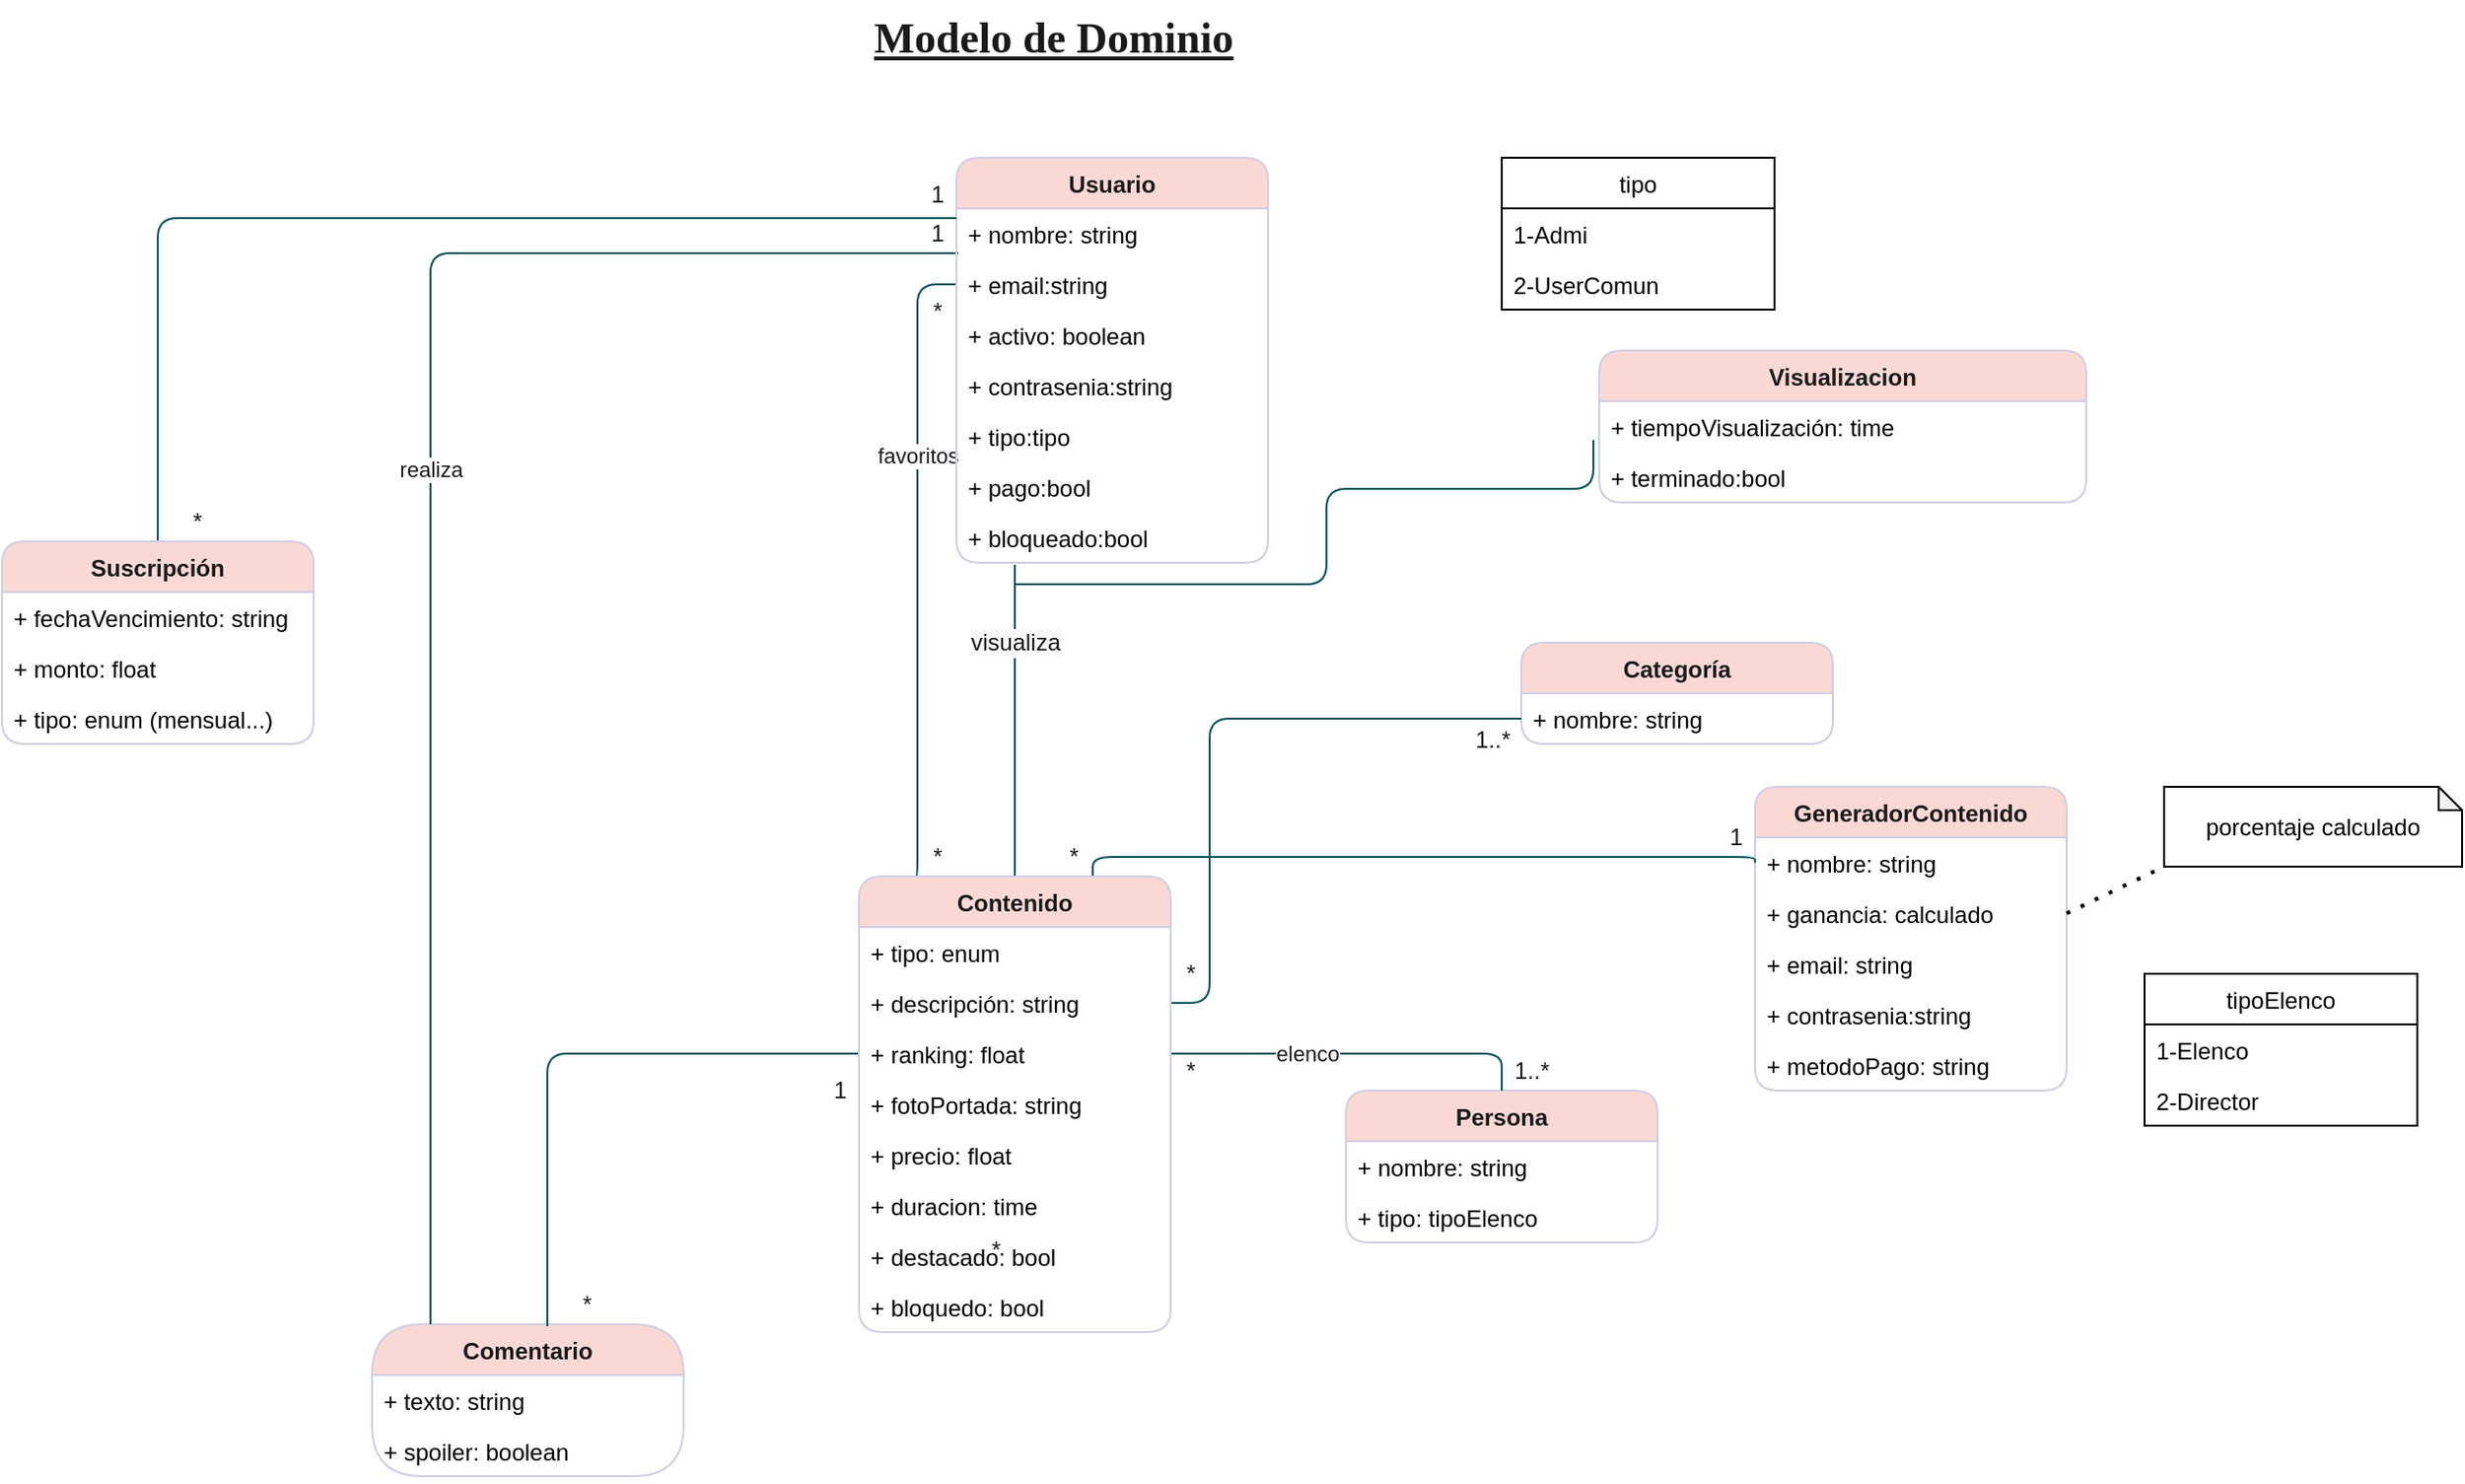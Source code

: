 <mxfile version="15.7.3" type="device" pages="2"><diagram id="Ls-_o7JIN_7BAhij_-Ae" name="Relacional"><mxGraphModel dx="2127" dy="2034" grid="1" gridSize="10" guides="1" tooltips="1" connect="1" arrows="1" fold="1" page="1" pageScale="1" pageWidth="827" pageHeight="1169" math="0" shadow="0"><root><mxCell id="0"/><mxCell id="1" parent="0"/><mxCell id="E4WKJWAHJPoJ-kX5nGv7-1" value="Modelo de Dominio" style="text;html=1;strokeColor=none;fillColor=none;align=center;verticalAlign=middle;whiteSpace=wrap;sketch=0;fontColor=#1A1A1A;fontSize=22;fontStyle=5;fontFamily=Lucida Console;rounded=1;" parent="1" vertex="1"><mxGeometry x="270" y="-170" width="260" height="40" as="geometry"/></mxCell><mxCell id="E4WKJWAHJPoJ-kX5nGv7-25" value="Categoría" style="swimlane;fontStyle=1;align=center;verticalAlign=top;childLayout=stackLayout;horizontal=1;startSize=26;horizontalStack=0;resizeParent=1;resizeParentMax=0;resizeLast=0;collapsible=1;marginBottom=0;sketch=0;fontColor=#1A1A1A;strokeColor=#D0CEE2;fillColor=#FAD9D5;rounded=1;" parent="1" vertex="1"><mxGeometry x="640" y="160" width="160" height="52" as="geometry"/></mxCell><mxCell id="E4WKJWAHJPoJ-kX5nGv7-26" value="+ nombre: string" style="text;strokeColor=none;fillColor=none;align=left;verticalAlign=top;spacingLeft=4;spacingRight=4;overflow=hidden;rotatable=0;points=[[0,0.5],[1,0.5]];portConstraint=eastwest;rounded=1;" parent="E4WKJWAHJPoJ-kX5nGv7-25" vertex="1"><mxGeometry y="26" width="160" height="26" as="geometry"/></mxCell><mxCell id="E4WKJWAHJPoJ-kX5nGv7-30" value="GeneradorContenido" style="swimlane;fontStyle=1;align=center;verticalAlign=top;childLayout=stackLayout;horizontal=1;startSize=26;horizontalStack=0;resizeParent=1;resizeParentMax=0;resizeLast=0;collapsible=1;marginBottom=0;sketch=0;fontColor=#1A1A1A;strokeColor=#D0CEE2;fillColor=#FAD9D5;rounded=1;" parent="1" vertex="1"><mxGeometry x="760" y="234" width="160" height="156" as="geometry"/></mxCell><mxCell id="E4WKJWAHJPoJ-kX5nGv7-31" value="+ nombre: string&#10;" style="text;strokeColor=none;fillColor=none;align=left;verticalAlign=top;spacingLeft=4;spacingRight=4;overflow=hidden;rotatable=0;points=[[0,0.5],[1,0.5]];portConstraint=eastwest;rounded=1;" parent="E4WKJWAHJPoJ-kX5nGv7-30" vertex="1"><mxGeometry y="26" width="160" height="26" as="geometry"/></mxCell><mxCell id="eIcZFwg8ODV4cr5MEJLx-1" value="+ ganancia: calculado" style="text;strokeColor=none;fillColor=none;align=left;verticalAlign=top;spacingLeft=4;spacingRight=4;overflow=hidden;rotatable=0;points=[[0,0.5],[1,0.5]];portConstraint=eastwest;rounded=1;" parent="E4WKJWAHJPoJ-kX5nGv7-30" vertex="1"><mxGeometry y="52" width="160" height="26" as="geometry"/></mxCell><mxCell id="eIcZFwg8ODV4cr5MEJLx-13" value="+ email: string&#10;" style="text;strokeColor=none;fillColor=none;align=left;verticalAlign=top;spacingLeft=4;spacingRight=4;overflow=hidden;rotatable=0;points=[[0,0.5],[1,0.5]];portConstraint=eastwest;rounded=1;" parent="E4WKJWAHJPoJ-kX5nGv7-30" vertex="1"><mxGeometry y="78" width="160" height="26" as="geometry"/></mxCell><mxCell id="eIcZFwg8ODV4cr5MEJLx-14" value="+ contrasenia:string&#10;" style="text;strokeColor=none;fillColor=none;align=left;verticalAlign=top;spacingLeft=4;spacingRight=4;overflow=hidden;rotatable=0;points=[[0,0.5],[1,0.5]];portConstraint=eastwest;rounded=1;" parent="E4WKJWAHJPoJ-kX5nGv7-30" vertex="1"><mxGeometry y="104" width="160" height="26" as="geometry"/></mxCell><mxCell id="enf8LfuknPWUhhPws0sm-6" value="+ metodoPago: string" style="text;strokeColor=none;fillColor=none;align=left;verticalAlign=top;spacingLeft=4;spacingRight=4;overflow=hidden;rotatable=0;points=[[0,0.5],[1,0.5]];portConstraint=eastwest;rounded=1;" parent="E4WKJWAHJPoJ-kX5nGv7-30" vertex="1"><mxGeometry y="130" width="160" height="26" as="geometry"/></mxCell><mxCell id="E4WKJWAHJPoJ-kX5nGv7-45" style="edgeStyle=orthogonalEdgeStyle;curved=0;rounded=1;sketch=0;orthogonalLoop=1;jettySize=auto;html=1;entryX=0.5;entryY=0;entryDx=0;entryDy=0;fontColor=#1A1A1A;strokeColor=#09555B;endArrow=none;endFill=0;" parent="1" edge="1"><mxGeometry relative="1" as="geometry"><mxPoint x="380" y="120" as="sourcePoint"/><mxPoint x="380" y="280" as="targetPoint"/><Array as="points"><mxPoint x="380" y="120"/></Array></mxGeometry></mxCell><mxCell id="E4WKJWAHJPoJ-kX5nGv7-77" value="&lt;span style=&quot;font-size: 12px ; background-color: rgb(248 , 249 , 250)&quot;&gt;visualiza&lt;/span&gt;" style="edgeLabel;html=1;align=center;verticalAlign=middle;resizable=0;points=[];fontColor=#1A1A1A;" parent="E4WKJWAHJPoJ-kX5nGv7-45" vertex="1" connectable="0"><mxGeometry x="-0.225" y="-2" relative="1" as="geometry"><mxPoint x="2" y="-22" as="offset"/></mxGeometry></mxCell><mxCell id="E4WKJWAHJPoJ-kX5nGv7-40" value="Comentario" style="swimlane;fontStyle=1;align=center;verticalAlign=top;childLayout=stackLayout;horizontal=1;startSize=26;horizontalStack=0;resizeParent=1;resizeParentMax=0;resizeLast=0;collapsible=1;marginBottom=0;sketch=0;fontColor=#1A1A1A;strokeColor=#D0CEE2;fillColor=#FAD9D5;rounded=1;arcSize=50;" parent="1" vertex="1"><mxGeometry x="50" y="510" width="160" height="78" as="geometry"><mxRectangle x="-50" y="510" width="100" height="26" as="alternateBounds"/></mxGeometry></mxCell><mxCell id="E4WKJWAHJPoJ-kX5nGv7-41" value="+ texto: string" style="text;strokeColor=none;fillColor=none;align=left;verticalAlign=top;spacingLeft=4;spacingRight=4;overflow=hidden;rotatable=0;points=[[0,0.5],[1,0.5]];portConstraint=eastwest;rounded=1;" parent="E4WKJWAHJPoJ-kX5nGv7-40" vertex="1"><mxGeometry y="26" width="160" height="26" as="geometry"/></mxCell><mxCell id="E4WKJWAHJPoJ-kX5nGv7-42" value="+ spoiler: boolean" style="text;strokeColor=none;fillColor=none;align=left;verticalAlign=top;spacingLeft=4;spacingRight=4;overflow=hidden;rotatable=0;points=[[0,0.5],[1,0.5]];portConstraint=eastwest;rounded=1;" parent="E4WKJWAHJPoJ-kX5nGv7-40" vertex="1"><mxGeometry y="52" width="160" height="26" as="geometry"/></mxCell><mxCell id="E4WKJWAHJPoJ-kX5nGv7-46" value="Visualizacion" style="swimlane;fontStyle=1;align=center;verticalAlign=top;childLayout=stackLayout;horizontal=1;startSize=26;horizontalStack=0;resizeParent=1;resizeParentMax=0;resizeLast=0;collapsible=1;marginBottom=0;sketch=0;fontColor=#1A1A1A;strokeColor=#D0CEE2;fillColor=#FAD9D5;rounded=1;" parent="1" vertex="1"><mxGeometry x="680" y="10" width="250" height="78" as="geometry"><mxRectangle x="110" y="455" width="260" height="26" as="alternateBounds"/></mxGeometry></mxCell><mxCell id="enf8LfuknPWUhhPws0sm-2" value="+ tiempoVisualización: time" style="text;strokeColor=none;fillColor=none;align=left;verticalAlign=top;spacingLeft=4;spacingRight=4;overflow=hidden;rotatable=0;points=[[0,0.5],[1,0.5]];portConstraint=eastwest;rounded=1;" parent="E4WKJWAHJPoJ-kX5nGv7-46" vertex="1"><mxGeometry y="26" width="250" height="26" as="geometry"/></mxCell><mxCell id="enf8LfuknPWUhhPws0sm-1" value="+ terminado:bool" style="text;strokeColor=none;fillColor=none;align=left;verticalAlign=top;spacingLeft=4;spacingRight=4;overflow=hidden;rotatable=0;points=[[0,0.5],[1,0.5]];portConstraint=eastwest;rounded=1;" parent="E4WKJWAHJPoJ-kX5nGv7-46" vertex="1"><mxGeometry y="52" width="250" height="26" as="geometry"/></mxCell><mxCell id="E4WKJWAHJPoJ-kX5nGv7-52" style="edgeStyle=orthogonalEdgeStyle;curved=0;rounded=1;sketch=0;orthogonalLoop=1;jettySize=auto;html=1;entryX=0;entryY=0.5;entryDx=0;entryDy=0;fontColor=#1A1A1A;endArrow=none;endFill=0;strokeColor=#09555B;" parent="1" target="E4WKJWAHJPoJ-kX5nGv7-26" edge="1"><mxGeometry relative="1" as="geometry"><mxPoint x="460" y="345" as="sourcePoint"/><mxPoint x="640" y="225" as="targetPoint"/><Array as="points"><mxPoint x="480" y="345"/><mxPoint x="480" y="199"/></Array></mxGeometry></mxCell><mxCell id="E4WKJWAHJPoJ-kX5nGv7-53" value="1..*&lt;br&gt;" style="text;html=1;align=center;verticalAlign=middle;resizable=0;points=[];autosize=1;strokeColor=none;fontColor=#1A1A1A;" parent="1" vertex="1"><mxGeometry x="610" y="200" width="30" height="20" as="geometry"/></mxCell><mxCell id="E4WKJWAHJPoJ-kX5nGv7-56" value="Persona" style="swimlane;fontStyle=1;align=center;verticalAlign=top;childLayout=stackLayout;horizontal=1;startSize=26;horizontalStack=0;resizeParent=1;resizeParentMax=0;resizeLast=0;collapsible=1;marginBottom=0;sketch=0;fontColor=#1A1A1A;strokeColor=#D0CEE2;fillColor=#FAD9D5;rounded=1;" parent="1" vertex="1"><mxGeometry x="550" y="390" width="160" height="78" as="geometry"/></mxCell><mxCell id="E4WKJWAHJPoJ-kX5nGv7-57" value="+ nombre: string" style="text;strokeColor=none;fillColor=none;align=left;verticalAlign=top;spacingLeft=4;spacingRight=4;overflow=hidden;rotatable=0;points=[[0,0.5],[1,0.5]];portConstraint=eastwest;rounded=1;" parent="E4WKJWAHJPoJ-kX5nGv7-56" vertex="1"><mxGeometry y="26" width="160" height="26" as="geometry"/></mxCell><mxCell id="RO8DZL4vetrmdhFQy2fv-1" value="+ tipo: tipoElenco" style="text;strokeColor=none;fillColor=none;align=left;verticalAlign=top;spacingLeft=4;spacingRight=4;overflow=hidden;rotatable=0;points=[[0,0.5],[1,0.5]];portConstraint=eastwest;rounded=1;" parent="E4WKJWAHJPoJ-kX5nGv7-56" vertex="1"><mxGeometry y="52" width="160" height="26" as="geometry"/></mxCell><mxCell id="E4WKJWAHJPoJ-kX5nGv7-61" style="edgeStyle=orthogonalEdgeStyle;curved=0;rounded=1;sketch=0;orthogonalLoop=1;jettySize=auto;html=1;exitX=1;exitY=0.5;exitDx=0;exitDy=0;entryX=0.5;entryY=0;entryDx=0;entryDy=0;fontColor=#1A1A1A;endArrow=none;endFill=0;strokeColor=#09555B;" parent="1" target="E4WKJWAHJPoJ-kX5nGv7-56" edge="1"><mxGeometry relative="1" as="geometry"><mxPoint x="460" y="371" as="sourcePoint"/><Array as="points"><mxPoint x="630" y="371"/><mxPoint x="630" y="384"/></Array></mxGeometry></mxCell><mxCell id="E4WKJWAHJPoJ-kX5nGv7-64" value="elenco" style="edgeLabel;html=1;align=center;verticalAlign=middle;resizable=0;points=[];fontColor=#1A1A1A;" parent="E4WKJWAHJPoJ-kX5nGv7-61" vertex="1" connectable="0"><mxGeometry x="-0.285" y="-4" relative="1" as="geometry"><mxPoint x="2" y="-4" as="offset"/></mxGeometry></mxCell><mxCell id="E4WKJWAHJPoJ-kX5nGv7-66" value="1..*&lt;br&gt;" style="text;html=1;align=center;verticalAlign=middle;resizable=0;points=[];autosize=1;strokeColor=none;fontColor=#1A1A1A;" parent="1" vertex="1"><mxGeometry x="630" y="370" width="30" height="20" as="geometry"/></mxCell><mxCell id="E4WKJWAHJPoJ-kX5nGv7-68" value="*" style="text;html=1;align=center;verticalAlign=middle;resizable=0;points=[];autosize=1;strokeColor=none;fontColor=#1A1A1A;" parent="1" vertex="1"><mxGeometry x="360" y="462" width="20" height="20" as="geometry"/></mxCell><mxCell id="E4WKJWAHJPoJ-kX5nGv7-69" value="*" style="text;html=1;align=center;verticalAlign=middle;resizable=0;points=[];autosize=1;strokeColor=none;fontColor=#1A1A1A;" parent="1" vertex="1"><mxGeometry x="460" y="370" width="20" height="20" as="geometry"/></mxCell><mxCell id="E4WKJWAHJPoJ-kX5nGv7-70" value="*" style="text;html=1;align=center;verticalAlign=middle;resizable=0;points=[];autosize=1;strokeColor=none;fontColor=#1A1A1A;" parent="1" vertex="1"><mxGeometry x="460" y="320" width="20" height="20" as="geometry"/></mxCell><mxCell id="E4WKJWAHJPoJ-kX5nGv7-73" style="edgeStyle=orthogonalEdgeStyle;curved=0;rounded=1;sketch=0;orthogonalLoop=1;jettySize=auto;html=1;exitX=0;exitY=0.5;exitDx=0;exitDy=0;entryX=0.175;entryY=0.004;entryDx=0;entryDy=0;fontColor=#1A1A1A;endArrow=none;endFill=0;strokeColor=#09555B;entryPerimeter=0;" parent="1" source="E4WKJWAHJPoJ-kX5nGv7-100" target="E4WKJWAHJPoJ-kX5nGv7-130" edge="1"><mxGeometry relative="1" as="geometry"><mxPoint x="300" y="139" as="sourcePoint"/><mxPoint x="300" y="345" as="targetPoint"/><Array as="points"><mxPoint x="330" y="-24"/><mxPoint x="330" y="281"/></Array></mxGeometry></mxCell><mxCell id="E4WKJWAHJPoJ-kX5nGv7-74" value="favoritos" style="edgeLabel;html=1;align=center;verticalAlign=middle;resizable=0;points=[];fontColor=#1A1A1A;" parent="E4WKJWAHJPoJ-kX5nGv7-73" vertex="1" connectable="0"><mxGeometry x="-0.213" y="1" relative="1" as="geometry"><mxPoint x="-1" y="-21" as="offset"/></mxGeometry></mxCell><mxCell id="E4WKJWAHJPoJ-kX5nGv7-75" value="*" style="text;html=1;align=center;verticalAlign=middle;resizable=0;points=[];autosize=1;strokeColor=none;fontColor=#1A1A1A;" parent="1" vertex="1"><mxGeometry x="330" y="260" width="20" height="20" as="geometry"/></mxCell><mxCell id="E4WKJWAHJPoJ-kX5nGv7-76" value="*" style="text;html=1;align=center;verticalAlign=middle;resizable=0;points=[];autosize=1;strokeColor=none;fontColor=#1A1A1A;" parent="1" vertex="1"><mxGeometry x="330" y="-20" width="20" height="20" as="geometry"/></mxCell><mxCell id="E4WKJWAHJPoJ-kX5nGv7-78" style="edgeStyle=orthogonalEdgeStyle;curved=0;rounded=1;sketch=0;orthogonalLoop=1;jettySize=auto;html=1;entryX=0.75;entryY=0;entryDx=0;entryDy=0;fontColor=#1A1A1A;endArrow=none;endFill=0;strokeColor=#09555B;exitX=0;exitY=0.5;exitDx=0;exitDy=0;" parent="1" source="E4WKJWAHJPoJ-kX5nGv7-31" edge="1"><mxGeometry relative="1" as="geometry"><mxPoint x="420" y="280" as="targetPoint"/><Array as="points"><mxPoint x="760" y="270"/><mxPoint x="420" y="270"/></Array><mxPoint x="700" y="270" as="sourcePoint"/></mxGeometry></mxCell><mxCell id="E4WKJWAHJPoJ-kX5nGv7-79" value="*" style="text;html=1;align=center;verticalAlign=middle;resizable=0;points=[];autosize=1;strokeColor=none;fontColor=#1A1A1A;" parent="1" vertex="1"><mxGeometry x="400" y="260" width="20" height="20" as="geometry"/></mxCell><mxCell id="E4WKJWAHJPoJ-kX5nGv7-80" value="1" style="text;html=1;align=center;verticalAlign=middle;resizable=0;points=[];autosize=1;strokeColor=none;fontColor=#1A1A1A;" parent="1" vertex="1"><mxGeometry x="740" y="250" width="20" height="20" as="geometry"/></mxCell><mxCell id="E4WKJWAHJPoJ-kX5nGv7-81" style="edgeStyle=orthogonalEdgeStyle;curved=0;rounded=1;sketch=0;orthogonalLoop=1;jettySize=auto;html=1;exitX=0.006;exitY=0.885;exitDx=0;exitDy=0;fontColor=#1A1A1A;endArrow=none;endFill=0;strokeColor=#09555B;exitPerimeter=0;" parent="1" source="E4WKJWAHJPoJ-kX5nGv7-99" edge="1"><mxGeometry relative="1" as="geometry"><mxPoint x="300" y="139" as="sourcePoint"/><Array as="points"><mxPoint x="80" y="-40"/><mxPoint x="80" y="510"/></Array><mxPoint x="80" y="510" as="targetPoint"/></mxGeometry></mxCell><mxCell id="E4WKJWAHJPoJ-kX5nGv7-89" value="realiza" style="edgeLabel;html=1;align=center;verticalAlign=middle;resizable=0;points=[];fontColor=#1A1A1A;" parent="E4WKJWAHJPoJ-kX5nGv7-81" vertex="1" connectable="0"><mxGeometry x="0.373" y="1" relative="1" as="geometry"><mxPoint x="-1" y="-182" as="offset"/></mxGeometry></mxCell><mxCell id="E4WKJWAHJPoJ-kX5nGv7-84" value="1" style="text;html=1;align=center;verticalAlign=middle;resizable=0;points=[];autosize=1;strokeColor=none;fontColor=#1A1A1A;" parent="1" vertex="1"><mxGeometry x="280" y="380" width="20" height="20" as="geometry"/></mxCell><mxCell id="E4WKJWAHJPoJ-kX5nGv7-86" value="*" style="text;html=1;align=center;verticalAlign=middle;resizable=0;points=[];autosize=1;strokeColor=none;fontColor=#1A1A1A;" parent="1" vertex="1"><mxGeometry x="150" y="490" width="20" height="20" as="geometry"/></mxCell><mxCell id="E4WKJWAHJPoJ-kX5nGv7-87" value="1" style="text;html=1;align=center;verticalAlign=middle;resizable=0;points=[];autosize=1;strokeColor=none;fontColor=#1A1A1A;" parent="1" vertex="1"><mxGeometry x="330" y="-60" width="20" height="20" as="geometry"/></mxCell><mxCell id="E4WKJWAHJPoJ-kX5nGv7-98" value="Usuario" style="swimlane;fontStyle=1;align=center;verticalAlign=top;childLayout=stackLayout;horizontal=1;startSize=26;horizontalStack=0;resizeParent=1;resizeParentMax=0;resizeLast=0;collapsible=1;marginBottom=0;sketch=0;fontColor=#1A1A1A;strokeColor=#D0CEE2;fillColor=#FAD9D5;rounded=1;" parent="1" vertex="1"><mxGeometry x="350" y="-89" width="160" height="208" as="geometry"/></mxCell><mxCell id="E4WKJWAHJPoJ-kX5nGv7-99" value="+ nombre: string" style="text;strokeColor=none;fillColor=none;align=left;verticalAlign=top;spacingLeft=4;spacingRight=4;overflow=hidden;rotatable=0;points=[[0,0.5],[1,0.5]];portConstraint=eastwest;rounded=1;" parent="E4WKJWAHJPoJ-kX5nGv7-98" vertex="1"><mxGeometry y="26" width="160" height="26" as="geometry"/></mxCell><mxCell id="E4WKJWAHJPoJ-kX5nGv7-100" value="+ email:string" style="text;strokeColor=none;fillColor=none;align=left;verticalAlign=top;spacingLeft=4;spacingRight=4;overflow=hidden;rotatable=0;points=[[0,0.5],[1,0.5]];portConstraint=eastwest;rounded=1;" parent="E4WKJWAHJPoJ-kX5nGv7-98" vertex="1"><mxGeometry y="52" width="160" height="26" as="geometry"/></mxCell><mxCell id="eIcZFwg8ODV4cr5MEJLx-6" value="+ activo: boolean" style="text;strokeColor=none;fillColor=none;align=left;verticalAlign=top;spacingLeft=4;spacingRight=4;overflow=hidden;rotatable=0;points=[[0,0.5],[1,0.5]];portConstraint=eastwest;rounded=1;" parent="E4WKJWAHJPoJ-kX5nGv7-98" vertex="1"><mxGeometry y="78" width="160" height="26" as="geometry"/></mxCell><mxCell id="eIcZFwg8ODV4cr5MEJLx-7" value="+ contrasenia:string" style="text;strokeColor=none;fillColor=none;align=left;verticalAlign=top;spacingLeft=4;spacingRight=4;overflow=hidden;rotatable=0;points=[[0,0.5],[1,0.5]];portConstraint=eastwest;rounded=1;" parent="E4WKJWAHJPoJ-kX5nGv7-98" vertex="1"><mxGeometry y="104" width="160" height="26" as="geometry"/></mxCell><mxCell id="eIcZFwg8ODV4cr5MEJLx-8" value="+ tipo:tipo" style="text;strokeColor=none;fillColor=none;align=left;verticalAlign=top;spacingLeft=4;spacingRight=4;overflow=hidden;rotatable=0;points=[[0,0.5],[1,0.5]];portConstraint=eastwest;rounded=1;" parent="E4WKJWAHJPoJ-kX5nGv7-98" vertex="1"><mxGeometry y="130" width="160" height="26" as="geometry"/></mxCell><mxCell id="enf8LfuknPWUhhPws0sm-3" value="+ pago:bool" style="text;strokeColor=none;fillColor=none;align=left;verticalAlign=top;spacingLeft=4;spacingRight=4;overflow=hidden;rotatable=0;points=[[0,0.5],[1,0.5]];portConstraint=eastwest;rounded=1;" parent="E4WKJWAHJPoJ-kX5nGv7-98" vertex="1"><mxGeometry y="156" width="160" height="26" as="geometry"/></mxCell><mxCell id="enf8LfuknPWUhhPws0sm-4" value="+ bloqueado:bool" style="text;strokeColor=none;fillColor=none;align=left;verticalAlign=top;spacingLeft=4;spacingRight=4;overflow=hidden;rotatable=0;points=[[0,0.5],[1,0.5]];portConstraint=eastwest;rounded=1;" parent="E4WKJWAHJPoJ-kX5nGv7-98" vertex="1"><mxGeometry y="182" width="160" height="26" as="geometry"/></mxCell><mxCell id="E4WKJWAHJPoJ-kX5nGv7-112" style="edgeStyle=orthogonalEdgeStyle;curved=0;rounded=1;sketch=0;orthogonalLoop=1;jettySize=auto;html=1;exitX=0.5;exitY=0;exitDx=0;exitDy=0;entryX=0;entryY=0.192;entryDx=0;entryDy=0;fontColor=#1A1A1A;endArrow=none;endFill=0;strokeColor=#09555B;entryPerimeter=0;" parent="1" source="E4WKJWAHJPoJ-kX5nGv7-107" target="E4WKJWAHJPoJ-kX5nGv7-99" edge="1"><mxGeometry relative="1" as="geometry"><Array as="points"><mxPoint x="-60" y="-58"/></Array></mxGeometry></mxCell><mxCell id="E4WKJWAHJPoJ-kX5nGv7-107" value="Suscripción" style="swimlane;fontStyle=1;align=center;verticalAlign=top;childLayout=stackLayout;horizontal=1;startSize=26;horizontalStack=0;resizeParent=1;resizeParentMax=0;resizeLast=0;collapsible=1;marginBottom=0;sketch=0;fontColor=#1A1A1A;strokeColor=#D0CEE2;fillColor=#FAD9D5;rounded=1;" parent="1" vertex="1"><mxGeometry x="-140" y="108" width="160" height="104" as="geometry"/></mxCell><mxCell id="E4WKJWAHJPoJ-kX5nGv7-111" value="+ fechaVencimiento: string" style="text;strokeColor=none;fillColor=none;align=left;verticalAlign=top;spacingLeft=4;spacingRight=4;overflow=hidden;rotatable=0;points=[[0,0.5],[1,0.5]];portConstraint=eastwest;rounded=1;" parent="E4WKJWAHJPoJ-kX5nGv7-107" vertex="1"><mxGeometry y="26" width="160" height="26" as="geometry"/></mxCell><mxCell id="E4WKJWAHJPoJ-kX5nGv7-108" value="+ monto: float" style="text;strokeColor=none;fillColor=none;align=left;verticalAlign=top;spacingLeft=4;spacingRight=4;overflow=hidden;rotatable=0;points=[[0,0.5],[1,0.5]];portConstraint=eastwest;rounded=1;" parent="E4WKJWAHJPoJ-kX5nGv7-107" vertex="1"><mxGeometry y="52" width="160" height="26" as="geometry"/></mxCell><mxCell id="E4WKJWAHJPoJ-kX5nGv7-114" value="+ tipo: enum (mensual...)" style="text;strokeColor=none;fillColor=none;align=left;verticalAlign=top;spacingLeft=4;spacingRight=4;overflow=hidden;rotatable=0;points=[[0,0.5],[1,0.5]];portConstraint=eastwest;rounded=1;" parent="E4WKJWAHJPoJ-kX5nGv7-107" vertex="1"><mxGeometry y="78" width="160" height="26" as="geometry"/></mxCell><mxCell id="E4WKJWAHJPoJ-kX5nGv7-115" value="*" style="text;html=1;align=center;verticalAlign=middle;resizable=0;points=[];autosize=1;strokeColor=none;fontColor=#1A1A1A;" parent="1" vertex="1"><mxGeometry x="-50" y="88" width="20" height="20" as="geometry"/></mxCell><mxCell id="E4WKJWAHJPoJ-kX5nGv7-116" value="1" style="text;html=1;align=center;verticalAlign=middle;resizable=0;points=[];autosize=1;strokeColor=none;fontColor=#1A1A1A;" parent="1" vertex="1"><mxGeometry x="330" y="-80" width="20" height="20" as="geometry"/></mxCell><mxCell id="E4WKJWAHJPoJ-kX5nGv7-129" style="edgeStyle=orthogonalEdgeStyle;curved=0;rounded=1;sketch=0;orthogonalLoop=1;jettySize=auto;html=1;exitX=0;exitY=0.5;exitDx=0;exitDy=0;fontColor=#1A1A1A;endArrow=none;endFill=0;strokeColor=#09555B;" parent="1" edge="1"><mxGeometry relative="1" as="geometry"><mxPoint x="300" y="371" as="sourcePoint"/><mxPoint x="140" y="511" as="targetPoint"/><Array as="points"><mxPoint x="140" y="371"/><mxPoint x="140" y="511"/></Array></mxGeometry></mxCell><mxCell id="E4WKJWAHJPoJ-kX5nGv7-130" value="Contenido" style="swimlane;fontStyle=1;align=center;verticalAlign=top;childLayout=stackLayout;horizontal=1;startSize=26;horizontalStack=0;resizeParent=1;resizeParentMax=0;resizeLast=0;collapsible=1;marginBottom=0;sketch=0;fontColor=#1A1A1A;strokeColor=#D0CEE2;fillColor=#FAD9D5;rounded=1;" parent="1" vertex="1"><mxGeometry x="300" y="280" width="160" height="234" as="geometry"/></mxCell><mxCell id="E4WKJWAHJPoJ-kX5nGv7-131" value="+ tipo: enum" style="text;strokeColor=none;fillColor=none;align=left;verticalAlign=top;spacingLeft=4;spacingRight=4;overflow=hidden;rotatable=0;points=[[0,0.5],[1,0.5]];portConstraint=eastwest;rounded=1;" parent="E4WKJWAHJPoJ-kX5nGv7-130" vertex="1"><mxGeometry y="26" width="160" height="26" as="geometry"/></mxCell><mxCell id="E4WKJWAHJPoJ-kX5nGv7-132" value="+ descripción: string" style="text;strokeColor=none;fillColor=none;align=left;verticalAlign=top;spacingLeft=4;spacingRight=4;overflow=hidden;rotatable=0;points=[[0,0.5],[1,0.5]];portConstraint=eastwest;rounded=1;" parent="E4WKJWAHJPoJ-kX5nGv7-130" vertex="1"><mxGeometry y="52" width="160" height="26" as="geometry"/></mxCell><mxCell id="E4WKJWAHJPoJ-kX5nGv7-133" value="+ ranking: float&#10;" style="text;strokeColor=none;fillColor=none;align=left;verticalAlign=top;spacingLeft=4;spacingRight=4;overflow=hidden;rotatable=0;points=[[0,0.5],[1,0.5]];portConstraint=eastwest;rounded=1;" parent="E4WKJWAHJPoJ-kX5nGv7-130" vertex="1"><mxGeometry y="78" width="160" height="26" as="geometry"/></mxCell><mxCell id="E4WKJWAHJPoJ-kX5nGv7-134" value="+ fotoPortada: string" style="text;strokeColor=none;fillColor=none;align=left;verticalAlign=top;spacingLeft=4;spacingRight=4;overflow=hidden;rotatable=0;points=[[0,0.5],[1,0.5]];portConstraint=eastwest;rounded=1;" parent="E4WKJWAHJPoJ-kX5nGv7-130" vertex="1"><mxGeometry y="104" width="160" height="26" as="geometry"/></mxCell><mxCell id="E4WKJWAHJPoJ-kX5nGv7-135" value="+ precio: float" style="text;strokeColor=none;fillColor=none;align=left;verticalAlign=top;spacingLeft=4;spacingRight=4;overflow=hidden;rotatable=0;points=[[0,0.5],[1,0.5]];portConstraint=eastwest;rounded=1;" parent="E4WKJWAHJPoJ-kX5nGv7-130" vertex="1"><mxGeometry y="130" width="160" height="26" as="geometry"/></mxCell><mxCell id="E4WKJWAHJPoJ-kX5nGv7-136" value="+ duracion: time" style="text;strokeColor=none;fillColor=none;align=left;verticalAlign=top;spacingLeft=4;spacingRight=4;overflow=hidden;rotatable=0;points=[[0,0.5],[1,0.5]];portConstraint=eastwest;rounded=1;" parent="E4WKJWAHJPoJ-kX5nGv7-130" vertex="1"><mxGeometry y="156" width="160" height="26" as="geometry"/></mxCell><mxCell id="eIcZFwg8ODV4cr5MEJLx-5" value="+ destacado: bool" style="text;strokeColor=none;fillColor=none;align=left;verticalAlign=top;spacingLeft=4;spacingRight=4;overflow=hidden;rotatable=0;points=[[0,0.5],[1,0.5]];portConstraint=eastwest;rounded=1;" parent="E4WKJWAHJPoJ-kX5nGv7-130" vertex="1"><mxGeometry y="182" width="160" height="26" as="geometry"/></mxCell><mxCell id="qMhUxZiJpOl23nto0dTT-2" value="+ bloquedo: bool" style="text;strokeColor=none;fillColor=none;align=left;verticalAlign=top;spacingLeft=4;spacingRight=4;overflow=hidden;rotatable=0;points=[[0,0.5],[1,0.5]];portConstraint=eastwest;rounded=1;" vertex="1" parent="E4WKJWAHJPoJ-kX5nGv7-130"><mxGeometry y="208" width="160" height="26" as="geometry"/></mxCell><mxCell id="E4WKJWAHJPoJ-kX5nGv7-145" style="edgeStyle=orthogonalEdgeStyle;curved=0;rounded=1;sketch=0;orthogonalLoop=1;jettySize=auto;html=1;exitX=-0.012;exitY=0.769;exitDx=0;exitDy=0;fontColor=#1A1A1A;endArrow=none;endFill=0;strokeColor=#09555B;exitPerimeter=0;" parent="1" source="enf8LfuknPWUhhPws0sm-2" edge="1"><mxGeometry relative="1" as="geometry"><mxPoint x="380" y="130" as="targetPoint"/><Array as="points"><mxPoint x="540" y="81"/><mxPoint x="540" y="130"/><mxPoint x="380" y="130"/></Array></mxGeometry></mxCell><mxCell id="eIcZFwg8ODV4cr5MEJLx-2" value="porcentaje calculado" style="shape=note;whiteSpace=wrap;html=1;backgroundOutline=1;darkOpacity=0.05;size=12;" parent="1" vertex="1"><mxGeometry x="970" y="234" width="153" height="41" as="geometry"/></mxCell><mxCell id="eIcZFwg8ODV4cr5MEJLx-3" value="" style="endArrow=none;dashed=1;html=1;dashPattern=1 3;strokeWidth=2;rounded=0;entryX=0;entryY=1;entryDx=0;entryDy=0;entryPerimeter=0;exitX=1;exitY=0.5;exitDx=0;exitDy=0;" parent="1" source="eIcZFwg8ODV4cr5MEJLx-1" target="eIcZFwg8ODV4cr5MEJLx-2" edge="1"><mxGeometry width="50" height="50" relative="1" as="geometry"><mxPoint x="450" y="370" as="sourcePoint"/><mxPoint x="500" y="320" as="targetPoint"/></mxGeometry></mxCell><mxCell id="eIcZFwg8ODV4cr5MEJLx-9" value="tipo" style="swimlane;fontStyle=0;childLayout=stackLayout;horizontal=1;startSize=26;fillColor=none;horizontalStack=0;resizeParent=1;resizeParentMax=0;resizeLast=0;collapsible=1;marginBottom=0;" parent="1" vertex="1"><mxGeometry x="630" y="-89" width="140" height="78" as="geometry"/></mxCell><mxCell id="eIcZFwg8ODV4cr5MEJLx-10" value="1-Admi" style="text;strokeColor=none;fillColor=none;align=left;verticalAlign=top;spacingLeft=4;spacingRight=4;overflow=hidden;rotatable=0;points=[[0,0.5],[1,0.5]];portConstraint=eastwest;" parent="eIcZFwg8ODV4cr5MEJLx-9" vertex="1"><mxGeometry y="26" width="140" height="26" as="geometry"/></mxCell><mxCell id="eIcZFwg8ODV4cr5MEJLx-11" value="2-UserComun" style="text;strokeColor=none;fillColor=none;align=left;verticalAlign=top;spacingLeft=4;spacingRight=4;overflow=hidden;rotatable=0;points=[[0,0.5],[1,0.5]];portConstraint=eastwest;" parent="eIcZFwg8ODV4cr5MEJLx-9" vertex="1"><mxGeometry y="52" width="140" height="26" as="geometry"/></mxCell><mxCell id="RO8DZL4vetrmdhFQy2fv-2" value="tipoElenco" style="swimlane;fontStyle=0;childLayout=stackLayout;horizontal=1;startSize=26;fillColor=none;horizontalStack=0;resizeParent=1;resizeParentMax=0;resizeLast=0;collapsible=1;marginBottom=0;" parent="1" vertex="1"><mxGeometry x="960" y="330" width="140" height="78" as="geometry"/></mxCell><mxCell id="RO8DZL4vetrmdhFQy2fv-3" value="1-Elenco" style="text;strokeColor=none;fillColor=none;align=left;verticalAlign=top;spacingLeft=4;spacingRight=4;overflow=hidden;rotatable=0;points=[[0,0.5],[1,0.5]];portConstraint=eastwest;" parent="RO8DZL4vetrmdhFQy2fv-2" vertex="1"><mxGeometry y="26" width="140" height="26" as="geometry"/></mxCell><mxCell id="RO8DZL4vetrmdhFQy2fv-4" value="2-Director" style="text;strokeColor=none;fillColor=none;align=left;verticalAlign=top;spacingLeft=4;spacingRight=4;overflow=hidden;rotatable=0;points=[[0,0.5],[1,0.5]];portConstraint=eastwest;" parent="RO8DZL4vetrmdhFQy2fv-2" vertex="1"><mxGeometry y="52" width="140" height="26" as="geometry"/></mxCell></root></mxGraphModel></diagram><diagram id="7EZQVts5pjk77h-mr-2-" name="No relacional"><mxGraphModel dx="495" dy="591" grid="1" gridSize="10" guides="1" tooltips="1" connect="1" arrows="1" fold="1" page="1" pageScale="1" pageWidth="827" pageHeight="1169" math="0" shadow="0"><root><mxCell id="cTQuCYkFvjlwFfZqyhyW-0"/><mxCell id="cTQuCYkFvjlwFfZqyhyW-1" parent="cTQuCYkFvjlwFfZqyhyW-0"/><mxCell id="cTQuCYkFvjlwFfZqyhyW-3" value="Ganancia" style="swimlane;fontStyle=0;childLayout=stackLayout;horizontal=1;startSize=26;fillColor=none;horizontalStack=0;resizeParent=1;resizeParentMax=0;resizeLast=0;collapsible=1;marginBottom=0;rounded=1;sketch=0;fontColor=#1A1A1A;strokeColor=#D0CEE2;" vertex="1" parent="cTQuCYkFvjlwFfZqyhyW-1"><mxGeometry x="80" y="40" width="140" height="104" as="geometry"/></mxCell><mxCell id="cTQuCYkFvjlwFfZqyhyW-4" value="+ nombreGenerador" style="text;strokeColor=none;fillColor=none;align=left;verticalAlign=top;spacingLeft=4;spacingRight=4;overflow=hidden;rotatable=0;points=[[0,0.5],[1,0.5]];portConstraint=eastwest;" vertex="1" parent="cTQuCYkFvjlwFfZqyhyW-3"><mxGeometry y="26" width="140" height="26" as="geometry"/></mxCell><mxCell id="cTQuCYkFvjlwFfZqyhyW-5" value="+ gananciaMensual" style="text;strokeColor=none;fillColor=none;align=left;verticalAlign=top;spacingLeft=4;spacingRight=4;overflow=hidden;rotatable=0;points=[[0,0.5],[1,0.5]];portConstraint=eastwest;" vertex="1" parent="cTQuCYkFvjlwFfZqyhyW-3"><mxGeometry y="52" width="140" height="26" as="geometry"/></mxCell><mxCell id="cTQuCYkFvjlwFfZqyhyW-6" value="+ mes" style="text;strokeColor=none;fillColor=none;align=left;verticalAlign=top;spacingLeft=4;spacingRight=4;overflow=hidden;rotatable=0;points=[[0,0.5],[1,0.5]];portConstraint=eastwest;" vertex="1" parent="cTQuCYkFvjlwFfZqyhyW-3"><mxGeometry y="78" width="140" height="26" as="geometry"/></mxCell><mxCell id="cTQuCYkFvjlwFfZqyhyW-7" value="Estadísticas" style="swimlane;fontStyle=0;childLayout=stackLayout;horizontal=1;startSize=26;fillColor=none;horizontalStack=0;resizeParent=1;resizeParentMax=0;resizeLast=0;collapsible=1;marginBottom=0;rounded=1;sketch=0;fontColor=#1A1A1A;strokeColor=#D0CEE2;" vertex="1" parent="cTQuCYkFvjlwFfZqyhyW-1"><mxGeometry x="240" y="40" width="140" height="156" as="geometry"/></mxCell><mxCell id="cTQuCYkFvjlwFfZqyhyW-8" value="+ ubicacionGeografica" style="text;strokeColor=none;fillColor=none;align=left;verticalAlign=top;spacingLeft=4;spacingRight=4;overflow=hidden;rotatable=0;points=[[0,0.5],[1,0.5]];portConstraint=eastwest;" vertex="1" parent="cTQuCYkFvjlwFfZqyhyW-7"><mxGeometry y="26" width="140" height="26" as="geometry"/></mxCell><mxCell id="cTQuCYkFvjlwFfZqyhyW-9" value="+ horarioVisualizacion" style="text;strokeColor=none;fillColor=none;align=left;verticalAlign=top;spacingLeft=4;spacingRight=4;overflow=hidden;rotatable=0;points=[[0,0.5],[1,0.5]];portConstraint=eastwest;" vertex="1" parent="cTQuCYkFvjlwFfZqyhyW-7"><mxGeometry y="52" width="140" height="26" as="geometry"/></mxCell><mxCell id="cTQuCYkFvjlwFfZqyhyW-10" value="+ nombreContenido" style="text;strokeColor=none;fillColor=none;align=left;verticalAlign=top;spacingLeft=4;spacingRight=4;overflow=hidden;rotatable=0;points=[[0,0.5],[1,0.5]];portConstraint=eastwest;" vertex="1" parent="cTQuCYkFvjlwFfZqyhyW-7"><mxGeometry y="78" width="140" height="26" as="geometry"/></mxCell><mxCell id="cTQuCYkFvjlwFfZqyhyW-11" value="+ compartidoPlataforma" style="text;strokeColor=none;fillColor=none;align=left;verticalAlign=top;spacingLeft=4;spacingRight=4;overflow=hidden;rotatable=0;points=[[0,0.5],[1,0.5]];portConstraint=eastwest;" vertex="1" parent="cTQuCYkFvjlwFfZqyhyW-7"><mxGeometry y="104" width="140" height="26" as="geometry"/></mxCell><mxCell id="cTQuCYkFvjlwFfZqyhyW-12" value="+ compartidoExterno" style="text;strokeColor=none;fillColor=none;align=left;verticalAlign=top;spacingLeft=4;spacingRight=4;overflow=hidden;rotatable=0;points=[[0,0.5],[1,0.5]];portConstraint=eastwest;" vertex="1" parent="cTQuCYkFvjlwFfZqyhyW-7"><mxGeometry y="130" width="140" height="26" as="geometry"/></mxCell></root></mxGraphModel></diagram></mxfile>